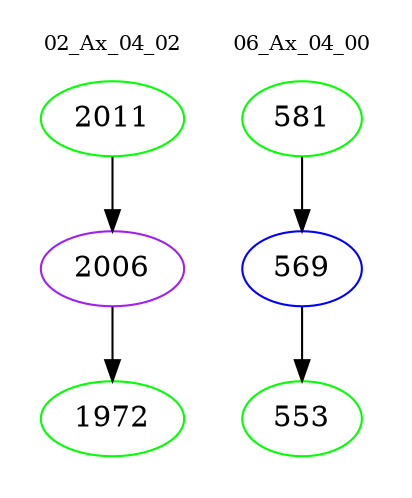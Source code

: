 digraph{
subgraph cluster_0 {
color = white
label = "02_Ax_04_02";
fontsize=10;
T0_2011 [label="2011", color="green"]
T0_2011 -> T0_2006 [color="black"]
T0_2006 [label="2006", color="purple"]
T0_2006 -> T0_1972 [color="black"]
T0_1972 [label="1972", color="green"]
}
subgraph cluster_1 {
color = white
label = "06_Ax_04_00";
fontsize=10;
T1_581 [label="581", color="green"]
T1_581 -> T1_569 [color="black"]
T1_569 [label="569", color="blue"]
T1_569 -> T1_553 [color="black"]
T1_553 [label="553", color="green"]
}
}
